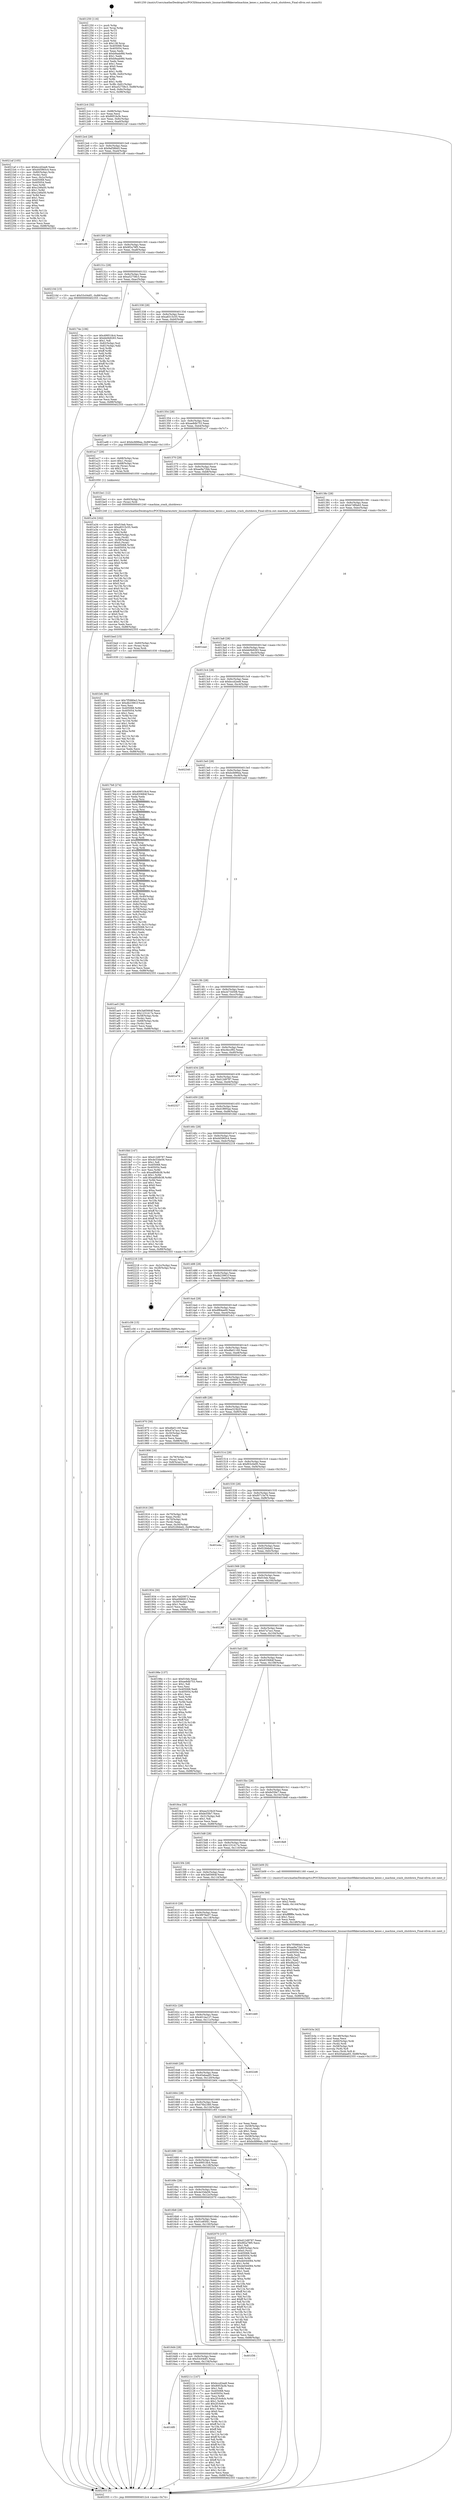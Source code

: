 digraph "0x401250" {
  label = "0x401250 (/mnt/c/Users/mathe/Desktop/tcc/POCII/binaries/extr_linuxarchm68kkernelmachine_kexec.c_machine_crash_shutdown_Final-ollvm.out::main(0))"
  labelloc = "t"
  node[shape=record]

  Entry [label="",width=0.3,height=0.3,shape=circle,fillcolor=black,style=filled]
  "0x4012c4" [label="{
     0x4012c4 [32]\l
     | [instrs]\l
     &nbsp;&nbsp;0x4012c4 \<+6\>: mov -0x88(%rbp),%eax\l
     &nbsp;&nbsp;0x4012ca \<+2\>: mov %eax,%ecx\l
     &nbsp;&nbsp;0x4012cc \<+6\>: sub $0x80f1fa3b,%ecx\l
     &nbsp;&nbsp;0x4012d2 \<+6\>: mov %eax,-0x9c(%rbp)\l
     &nbsp;&nbsp;0x4012d8 \<+6\>: mov %ecx,-0xa0(%rbp)\l
     &nbsp;&nbsp;0x4012de \<+6\>: je 00000000004021af \<main+0xf5f\>\l
  }"]
  "0x4021af" [label="{
     0x4021af [105]\l
     | [instrs]\l
     &nbsp;&nbsp;0x4021af \<+5\>: mov $0xbccd2ee8,%eax\l
     &nbsp;&nbsp;0x4021b4 \<+5\>: mov $0xd45965c4,%ecx\l
     &nbsp;&nbsp;0x4021b9 \<+4\>: mov -0x80(%rbp),%rdx\l
     &nbsp;&nbsp;0x4021bd \<+2\>: mov (%rdx),%esi\l
     &nbsp;&nbsp;0x4021bf \<+3\>: mov %esi,-0x2c(%rbp)\l
     &nbsp;&nbsp;0x4021c2 \<+7\>: mov 0x405068,%esi\l
     &nbsp;&nbsp;0x4021c9 \<+7\>: mov 0x405054,%edi\l
     &nbsp;&nbsp;0x4021d0 \<+3\>: mov %esi,%r8d\l
     &nbsp;&nbsp;0x4021d3 \<+7\>: add $0xc246a50,%r8d\l
     &nbsp;&nbsp;0x4021da \<+4\>: sub $0x1,%r8d\l
     &nbsp;&nbsp;0x4021de \<+7\>: sub $0xc246a50,%r8d\l
     &nbsp;&nbsp;0x4021e5 \<+4\>: imul %r8d,%esi\l
     &nbsp;&nbsp;0x4021e9 \<+3\>: and $0x1,%esi\l
     &nbsp;&nbsp;0x4021ec \<+3\>: cmp $0x0,%esi\l
     &nbsp;&nbsp;0x4021ef \<+4\>: sete %r9b\l
     &nbsp;&nbsp;0x4021f3 \<+3\>: cmp $0xa,%edi\l
     &nbsp;&nbsp;0x4021f6 \<+4\>: setl %r10b\l
     &nbsp;&nbsp;0x4021fa \<+3\>: mov %r9b,%r11b\l
     &nbsp;&nbsp;0x4021fd \<+3\>: and %r10b,%r11b\l
     &nbsp;&nbsp;0x402200 \<+3\>: xor %r10b,%r9b\l
     &nbsp;&nbsp;0x402203 \<+3\>: or %r9b,%r11b\l
     &nbsp;&nbsp;0x402206 \<+4\>: test $0x1,%r11b\l
     &nbsp;&nbsp;0x40220a \<+3\>: cmovne %ecx,%eax\l
     &nbsp;&nbsp;0x40220d \<+6\>: mov %eax,-0x88(%rbp)\l
     &nbsp;&nbsp;0x402213 \<+5\>: jmp 0000000000402355 \<main+0x1105\>\l
  }"]
  "0x4012e4" [label="{
     0x4012e4 [28]\l
     | [instrs]\l
     &nbsp;&nbsp;0x4012e4 \<+5\>: jmp 00000000004012e9 \<main+0x99\>\l
     &nbsp;&nbsp;0x4012e9 \<+6\>: mov -0x9c(%rbp),%eax\l
     &nbsp;&nbsp;0x4012ef \<+5\>: sub $0x9af38bb5,%eax\l
     &nbsp;&nbsp;0x4012f4 \<+6\>: mov %eax,-0xa4(%rbp)\l
     &nbsp;&nbsp;0x4012fa \<+6\>: je 0000000000401cf8 \<main+0xaa8\>\l
  }"]
  Exit [label="",width=0.3,height=0.3,shape=circle,fillcolor=black,style=filled,peripheries=2]
  "0x401cf8" [label="{
     0x401cf8\l
  }", style=dashed]
  "0x401300" [label="{
     0x401300 [28]\l
     | [instrs]\l
     &nbsp;&nbsp;0x401300 \<+5\>: jmp 0000000000401305 \<main+0xb5\>\l
     &nbsp;&nbsp;0x401305 \<+6\>: mov -0x9c(%rbp),%eax\l
     &nbsp;&nbsp;0x40130b \<+5\>: sub $0x9f2a78f5,%eax\l
     &nbsp;&nbsp;0x401310 \<+6\>: mov %eax,-0xa8(%rbp)\l
     &nbsp;&nbsp;0x401316 \<+6\>: je 000000000040210d \<main+0xebd\>\l
  }"]
  "0x4016f0" [label="{
     0x4016f0\l
  }", style=dashed]
  "0x40210d" [label="{
     0x40210d [15]\l
     | [instrs]\l
     &nbsp;&nbsp;0x40210d \<+10\>: movl $0x53c04df1,-0x88(%rbp)\l
     &nbsp;&nbsp;0x402117 \<+5\>: jmp 0000000000402355 \<main+0x1105\>\l
  }"]
  "0x40131c" [label="{
     0x40131c [28]\l
     | [instrs]\l
     &nbsp;&nbsp;0x40131c \<+5\>: jmp 0000000000401321 \<main+0xd1\>\l
     &nbsp;&nbsp;0x401321 \<+6\>: mov -0x9c(%rbp),%eax\l
     &nbsp;&nbsp;0x401327 \<+5\>: sub $0xa52758c3,%eax\l
     &nbsp;&nbsp;0x40132c \<+6\>: mov %eax,-0xac(%rbp)\l
     &nbsp;&nbsp;0x401332 \<+6\>: je 000000000040174e \<main+0x4fe\>\l
  }"]
  "0x40211c" [label="{
     0x40211c [147]\l
     | [instrs]\l
     &nbsp;&nbsp;0x40211c \<+5\>: mov $0xbccd2ee8,%eax\l
     &nbsp;&nbsp;0x402121 \<+5\>: mov $0x80f1fa3b,%ecx\l
     &nbsp;&nbsp;0x402126 \<+2\>: mov $0x1,%dl\l
     &nbsp;&nbsp;0x402128 \<+7\>: mov 0x405068,%esi\l
     &nbsp;&nbsp;0x40212f \<+7\>: mov 0x405054,%edi\l
     &nbsp;&nbsp;0x402136 \<+3\>: mov %esi,%r8d\l
     &nbsp;&nbsp;0x402139 \<+7\>: sub $0x2f16c6cb,%r8d\l
     &nbsp;&nbsp;0x402140 \<+4\>: sub $0x1,%r8d\l
     &nbsp;&nbsp;0x402144 \<+7\>: add $0x2f16c6cb,%r8d\l
     &nbsp;&nbsp;0x40214b \<+4\>: imul %r8d,%esi\l
     &nbsp;&nbsp;0x40214f \<+3\>: and $0x1,%esi\l
     &nbsp;&nbsp;0x402152 \<+3\>: cmp $0x0,%esi\l
     &nbsp;&nbsp;0x402155 \<+4\>: sete %r9b\l
     &nbsp;&nbsp;0x402159 \<+3\>: cmp $0xa,%edi\l
     &nbsp;&nbsp;0x40215c \<+4\>: setl %r10b\l
     &nbsp;&nbsp;0x402160 \<+3\>: mov %r9b,%r11b\l
     &nbsp;&nbsp;0x402163 \<+4\>: xor $0xff,%r11b\l
     &nbsp;&nbsp;0x402167 \<+3\>: mov %r10b,%bl\l
     &nbsp;&nbsp;0x40216a \<+3\>: xor $0xff,%bl\l
     &nbsp;&nbsp;0x40216d \<+3\>: xor $0x1,%dl\l
     &nbsp;&nbsp;0x402170 \<+3\>: mov %r11b,%r14b\l
     &nbsp;&nbsp;0x402173 \<+4\>: and $0xff,%r14b\l
     &nbsp;&nbsp;0x402177 \<+3\>: and %dl,%r9b\l
     &nbsp;&nbsp;0x40217a \<+3\>: mov %bl,%r15b\l
     &nbsp;&nbsp;0x40217d \<+4\>: and $0xff,%r15b\l
     &nbsp;&nbsp;0x402181 \<+3\>: and %dl,%r10b\l
     &nbsp;&nbsp;0x402184 \<+3\>: or %r9b,%r14b\l
     &nbsp;&nbsp;0x402187 \<+3\>: or %r10b,%r15b\l
     &nbsp;&nbsp;0x40218a \<+3\>: xor %r15b,%r14b\l
     &nbsp;&nbsp;0x40218d \<+3\>: or %bl,%r11b\l
     &nbsp;&nbsp;0x402190 \<+4\>: xor $0xff,%r11b\l
     &nbsp;&nbsp;0x402194 \<+3\>: or $0x1,%dl\l
     &nbsp;&nbsp;0x402197 \<+3\>: and %dl,%r11b\l
     &nbsp;&nbsp;0x40219a \<+3\>: or %r11b,%r14b\l
     &nbsp;&nbsp;0x40219d \<+4\>: test $0x1,%r14b\l
     &nbsp;&nbsp;0x4021a1 \<+3\>: cmovne %ecx,%eax\l
     &nbsp;&nbsp;0x4021a4 \<+6\>: mov %eax,-0x88(%rbp)\l
     &nbsp;&nbsp;0x4021aa \<+5\>: jmp 0000000000402355 \<main+0x1105\>\l
  }"]
  "0x40174e" [label="{
     0x40174e [106]\l
     | [instrs]\l
     &nbsp;&nbsp;0x40174e \<+5\>: mov $0x499518c4,%eax\l
     &nbsp;&nbsp;0x401753 \<+5\>: mov $0xbb0b9283,%ecx\l
     &nbsp;&nbsp;0x401758 \<+2\>: mov $0x1,%dl\l
     &nbsp;&nbsp;0x40175a \<+7\>: mov -0x82(%rbp),%sil\l
     &nbsp;&nbsp;0x401761 \<+7\>: mov -0x81(%rbp),%dil\l
     &nbsp;&nbsp;0x401768 \<+3\>: mov %sil,%r8b\l
     &nbsp;&nbsp;0x40176b \<+4\>: xor $0xff,%r8b\l
     &nbsp;&nbsp;0x40176f \<+3\>: mov %dil,%r9b\l
     &nbsp;&nbsp;0x401772 \<+4\>: xor $0xff,%r9b\l
     &nbsp;&nbsp;0x401776 \<+3\>: xor $0x1,%dl\l
     &nbsp;&nbsp;0x401779 \<+3\>: mov %r8b,%r10b\l
     &nbsp;&nbsp;0x40177c \<+4\>: and $0xff,%r10b\l
     &nbsp;&nbsp;0x401780 \<+3\>: and %dl,%sil\l
     &nbsp;&nbsp;0x401783 \<+3\>: mov %r9b,%r11b\l
     &nbsp;&nbsp;0x401786 \<+4\>: and $0xff,%r11b\l
     &nbsp;&nbsp;0x40178a \<+3\>: and %dl,%dil\l
     &nbsp;&nbsp;0x40178d \<+3\>: or %sil,%r10b\l
     &nbsp;&nbsp;0x401790 \<+3\>: or %dil,%r11b\l
     &nbsp;&nbsp;0x401793 \<+3\>: xor %r11b,%r10b\l
     &nbsp;&nbsp;0x401796 \<+3\>: or %r9b,%r8b\l
     &nbsp;&nbsp;0x401799 \<+4\>: xor $0xff,%r8b\l
     &nbsp;&nbsp;0x40179d \<+3\>: or $0x1,%dl\l
     &nbsp;&nbsp;0x4017a0 \<+3\>: and %dl,%r8b\l
     &nbsp;&nbsp;0x4017a3 \<+3\>: or %r8b,%r10b\l
     &nbsp;&nbsp;0x4017a6 \<+4\>: test $0x1,%r10b\l
     &nbsp;&nbsp;0x4017aa \<+3\>: cmovne %ecx,%eax\l
     &nbsp;&nbsp;0x4017ad \<+6\>: mov %eax,-0x88(%rbp)\l
     &nbsp;&nbsp;0x4017b3 \<+5\>: jmp 0000000000402355 \<main+0x1105\>\l
  }"]
  "0x401338" [label="{
     0x401338 [28]\l
     | [instrs]\l
     &nbsp;&nbsp;0x401338 \<+5\>: jmp 000000000040133d \<main+0xed\>\l
     &nbsp;&nbsp;0x40133d \<+6\>: mov -0x9c(%rbp),%eax\l
     &nbsp;&nbsp;0x401343 \<+5\>: sub $0xa8315c55,%eax\l
     &nbsp;&nbsp;0x401348 \<+6\>: mov %eax,-0xb0(%rbp)\l
     &nbsp;&nbsp;0x40134e \<+6\>: je 0000000000401ad6 \<main+0x886\>\l
  }"]
  "0x402355" [label="{
     0x402355 [5]\l
     | [instrs]\l
     &nbsp;&nbsp;0x402355 \<+5\>: jmp 00000000004012c4 \<main+0x74\>\l
  }"]
  "0x401250" [label="{
     0x401250 [116]\l
     | [instrs]\l
     &nbsp;&nbsp;0x401250 \<+1\>: push %rbp\l
     &nbsp;&nbsp;0x401251 \<+3\>: mov %rsp,%rbp\l
     &nbsp;&nbsp;0x401254 \<+2\>: push %r15\l
     &nbsp;&nbsp;0x401256 \<+2\>: push %r14\l
     &nbsp;&nbsp;0x401258 \<+2\>: push %r13\l
     &nbsp;&nbsp;0x40125a \<+2\>: push %r12\l
     &nbsp;&nbsp;0x40125c \<+1\>: push %rbx\l
     &nbsp;&nbsp;0x40125d \<+7\>: sub $0x138,%rsp\l
     &nbsp;&nbsp;0x401264 \<+7\>: mov 0x405068,%eax\l
     &nbsp;&nbsp;0x40126b \<+7\>: mov 0x405054,%ecx\l
     &nbsp;&nbsp;0x401272 \<+2\>: mov %eax,%edx\l
     &nbsp;&nbsp;0x401274 \<+6\>: add $0xb9aab9fd,%edx\l
     &nbsp;&nbsp;0x40127a \<+3\>: sub $0x1,%edx\l
     &nbsp;&nbsp;0x40127d \<+6\>: sub $0xb9aab9fd,%edx\l
     &nbsp;&nbsp;0x401283 \<+3\>: imul %edx,%eax\l
     &nbsp;&nbsp;0x401286 \<+3\>: and $0x1,%eax\l
     &nbsp;&nbsp;0x401289 \<+3\>: cmp $0x0,%eax\l
     &nbsp;&nbsp;0x40128c \<+4\>: sete %r8b\l
     &nbsp;&nbsp;0x401290 \<+4\>: and $0x1,%r8b\l
     &nbsp;&nbsp;0x401294 \<+7\>: mov %r8b,-0x82(%rbp)\l
     &nbsp;&nbsp;0x40129b \<+3\>: cmp $0xa,%ecx\l
     &nbsp;&nbsp;0x40129e \<+4\>: setl %r8b\l
     &nbsp;&nbsp;0x4012a2 \<+4\>: and $0x1,%r8b\l
     &nbsp;&nbsp;0x4012a6 \<+7\>: mov %r8b,-0x81(%rbp)\l
     &nbsp;&nbsp;0x4012ad \<+10\>: movl $0xa52758c3,-0x88(%rbp)\l
     &nbsp;&nbsp;0x4012b7 \<+6\>: mov %edi,-0x8c(%rbp)\l
     &nbsp;&nbsp;0x4012bd \<+7\>: mov %rsi,-0x98(%rbp)\l
  }"]
  "0x4016d4" [label="{
     0x4016d4 [28]\l
     | [instrs]\l
     &nbsp;&nbsp;0x4016d4 \<+5\>: jmp 00000000004016d9 \<main+0x489\>\l
     &nbsp;&nbsp;0x4016d9 \<+6\>: mov -0x9c(%rbp),%eax\l
     &nbsp;&nbsp;0x4016df \<+5\>: sub $0x53c04df1,%eax\l
     &nbsp;&nbsp;0x4016e4 \<+6\>: mov %eax,-0x134(%rbp)\l
     &nbsp;&nbsp;0x4016ea \<+6\>: je 000000000040211c \<main+0xecc\>\l
  }"]
  "0x401ad6" [label="{
     0x401ad6 [15]\l
     | [instrs]\l
     &nbsp;&nbsp;0x401ad6 \<+10\>: movl $0xbcfd96ea,-0x88(%rbp)\l
     &nbsp;&nbsp;0x401ae0 \<+5\>: jmp 0000000000402355 \<main+0x1105\>\l
  }"]
  "0x401354" [label="{
     0x401354 [28]\l
     | [instrs]\l
     &nbsp;&nbsp;0x401354 \<+5\>: jmp 0000000000401359 \<main+0x109\>\l
     &nbsp;&nbsp;0x401359 \<+6\>: mov -0x9c(%rbp),%eax\l
     &nbsp;&nbsp;0x40135f \<+5\>: sub $0xae8db753,%eax\l
     &nbsp;&nbsp;0x401364 \<+6\>: mov %eax,-0xb4(%rbp)\l
     &nbsp;&nbsp;0x40136a \<+6\>: je 0000000000401a17 \<main+0x7c7\>\l
  }"]
  "0x401f36" [label="{
     0x401f36\l
  }", style=dashed]
  "0x401a17" [label="{
     0x401a17 [29]\l
     | [instrs]\l
     &nbsp;&nbsp;0x401a17 \<+4\>: mov -0x68(%rbp),%rax\l
     &nbsp;&nbsp;0x401a1b \<+6\>: movl $0x1,(%rax)\l
     &nbsp;&nbsp;0x401a21 \<+4\>: mov -0x68(%rbp),%rax\l
     &nbsp;&nbsp;0x401a25 \<+3\>: movslq (%rax),%rax\l
     &nbsp;&nbsp;0x401a28 \<+4\>: shl $0x2,%rax\l
     &nbsp;&nbsp;0x401a2c \<+3\>: mov %rax,%rdi\l
     &nbsp;&nbsp;0x401a2f \<+5\>: call 0000000000401050 \<malloc@plt\>\l
     | [calls]\l
     &nbsp;&nbsp;0x401050 \{1\} (unknown)\l
  }"]
  "0x401370" [label="{
     0x401370 [28]\l
     | [instrs]\l
     &nbsp;&nbsp;0x401370 \<+5\>: jmp 0000000000401375 \<main+0x125\>\l
     &nbsp;&nbsp;0x401375 \<+6\>: mov -0x9c(%rbp),%eax\l
     &nbsp;&nbsp;0x40137b \<+5\>: sub $0xae9a72bb,%eax\l
     &nbsp;&nbsp;0x401380 \<+6\>: mov %eax,-0xb8(%rbp)\l
     &nbsp;&nbsp;0x401386 \<+6\>: je 0000000000401be1 \<main+0x991\>\l
  }"]
  "0x4016b8" [label="{
     0x4016b8 [28]\l
     | [instrs]\l
     &nbsp;&nbsp;0x4016b8 \<+5\>: jmp 00000000004016bd \<main+0x46d\>\l
     &nbsp;&nbsp;0x4016bd \<+6\>: mov -0x9c(%rbp),%eax\l
     &nbsp;&nbsp;0x4016c3 \<+5\>: sub $0x51e85f41,%eax\l
     &nbsp;&nbsp;0x4016c8 \<+6\>: mov %eax,-0x130(%rbp)\l
     &nbsp;&nbsp;0x4016ce \<+6\>: je 0000000000401f36 \<main+0xce6\>\l
  }"]
  "0x401be1" [label="{
     0x401be1 [12]\l
     | [instrs]\l
     &nbsp;&nbsp;0x401be1 \<+4\>: mov -0x60(%rbp),%rax\l
     &nbsp;&nbsp;0x401be5 \<+3\>: mov (%rax),%rdi\l
     &nbsp;&nbsp;0x401be8 \<+5\>: call 0000000000401240 \<machine_crash_shutdown\>\l
     | [calls]\l
     &nbsp;&nbsp;0x401240 \{1\} (/mnt/c/Users/mathe/Desktop/tcc/POCII/binaries/extr_linuxarchm68kkernelmachine_kexec.c_machine_crash_shutdown_Final-ollvm.out::machine_crash_shutdown)\l
  }"]
  "0x40138c" [label="{
     0x40138c [28]\l
     | [instrs]\l
     &nbsp;&nbsp;0x40138c \<+5\>: jmp 0000000000401391 \<main+0x141\>\l
     &nbsp;&nbsp;0x401391 \<+6\>: mov -0x9c(%rbp),%eax\l
     &nbsp;&nbsp;0x401397 \<+5\>: sub $0xb7df0eb5,%eax\l
     &nbsp;&nbsp;0x40139c \<+6\>: mov %eax,-0xbc(%rbp)\l
     &nbsp;&nbsp;0x4013a2 \<+6\>: je 0000000000401ead \<main+0xc5d\>\l
  }"]
  "0x402070" [label="{
     0x402070 [157]\l
     | [instrs]\l
     &nbsp;&nbsp;0x402070 \<+5\>: mov $0xd12d9787,%eax\l
     &nbsp;&nbsp;0x402075 \<+5\>: mov $0x9f2a78f5,%ecx\l
     &nbsp;&nbsp;0x40207a \<+2\>: mov $0x1,%dl\l
     &nbsp;&nbsp;0x40207c \<+4\>: mov -0x80(%rbp),%rsi\l
     &nbsp;&nbsp;0x402080 \<+6\>: movl $0x0,(%rsi)\l
     &nbsp;&nbsp;0x402086 \<+7\>: mov 0x405068,%edi\l
     &nbsp;&nbsp;0x40208d \<+8\>: mov 0x405054,%r8d\l
     &nbsp;&nbsp;0x402095 \<+3\>: mov %edi,%r9d\l
     &nbsp;&nbsp;0x402098 \<+7\>: sub $0xde044084,%r9d\l
     &nbsp;&nbsp;0x40209f \<+4\>: sub $0x1,%r9d\l
     &nbsp;&nbsp;0x4020a3 \<+7\>: add $0xde044084,%r9d\l
     &nbsp;&nbsp;0x4020aa \<+4\>: imul %r9d,%edi\l
     &nbsp;&nbsp;0x4020ae \<+3\>: and $0x1,%edi\l
     &nbsp;&nbsp;0x4020b1 \<+3\>: cmp $0x0,%edi\l
     &nbsp;&nbsp;0x4020b4 \<+4\>: sete %r10b\l
     &nbsp;&nbsp;0x4020b8 \<+4\>: cmp $0xa,%r8d\l
     &nbsp;&nbsp;0x4020bc \<+4\>: setl %r11b\l
     &nbsp;&nbsp;0x4020c0 \<+3\>: mov %r10b,%bl\l
     &nbsp;&nbsp;0x4020c3 \<+3\>: xor $0xff,%bl\l
     &nbsp;&nbsp;0x4020c6 \<+3\>: mov %r11b,%r14b\l
     &nbsp;&nbsp;0x4020c9 \<+4\>: xor $0xff,%r14b\l
     &nbsp;&nbsp;0x4020cd \<+3\>: xor $0x1,%dl\l
     &nbsp;&nbsp;0x4020d0 \<+3\>: mov %bl,%r15b\l
     &nbsp;&nbsp;0x4020d3 \<+4\>: and $0xff,%r15b\l
     &nbsp;&nbsp;0x4020d7 \<+3\>: and %dl,%r10b\l
     &nbsp;&nbsp;0x4020da \<+3\>: mov %r14b,%r12b\l
     &nbsp;&nbsp;0x4020dd \<+4\>: and $0xff,%r12b\l
     &nbsp;&nbsp;0x4020e1 \<+3\>: and %dl,%r11b\l
     &nbsp;&nbsp;0x4020e4 \<+3\>: or %r10b,%r15b\l
     &nbsp;&nbsp;0x4020e7 \<+3\>: or %r11b,%r12b\l
     &nbsp;&nbsp;0x4020ea \<+3\>: xor %r12b,%r15b\l
     &nbsp;&nbsp;0x4020ed \<+3\>: or %r14b,%bl\l
     &nbsp;&nbsp;0x4020f0 \<+3\>: xor $0xff,%bl\l
     &nbsp;&nbsp;0x4020f3 \<+3\>: or $0x1,%dl\l
     &nbsp;&nbsp;0x4020f6 \<+2\>: and %dl,%bl\l
     &nbsp;&nbsp;0x4020f8 \<+3\>: or %bl,%r15b\l
     &nbsp;&nbsp;0x4020fb \<+4\>: test $0x1,%r15b\l
     &nbsp;&nbsp;0x4020ff \<+3\>: cmovne %ecx,%eax\l
     &nbsp;&nbsp;0x402102 \<+6\>: mov %eax,-0x88(%rbp)\l
     &nbsp;&nbsp;0x402108 \<+5\>: jmp 0000000000402355 \<main+0x1105\>\l
  }"]
  "0x401ead" [label="{
     0x401ead\l
  }", style=dashed]
  "0x4013a8" [label="{
     0x4013a8 [28]\l
     | [instrs]\l
     &nbsp;&nbsp;0x4013a8 \<+5\>: jmp 00000000004013ad \<main+0x15d\>\l
     &nbsp;&nbsp;0x4013ad \<+6\>: mov -0x9c(%rbp),%eax\l
     &nbsp;&nbsp;0x4013b3 \<+5\>: sub $0xbb0b9283,%eax\l
     &nbsp;&nbsp;0x4013b8 \<+6\>: mov %eax,-0xc0(%rbp)\l
     &nbsp;&nbsp;0x4013be \<+6\>: je 00000000004017b8 \<main+0x568\>\l
  }"]
  "0x40169c" [label="{
     0x40169c [28]\l
     | [instrs]\l
     &nbsp;&nbsp;0x40169c \<+5\>: jmp 00000000004016a1 \<main+0x451\>\l
     &nbsp;&nbsp;0x4016a1 \<+6\>: mov -0x9c(%rbp),%eax\l
     &nbsp;&nbsp;0x4016a7 \<+5\>: sub $0x4e33de56,%eax\l
     &nbsp;&nbsp;0x4016ac \<+6\>: mov %eax,-0x12c(%rbp)\l
     &nbsp;&nbsp;0x4016b2 \<+6\>: je 0000000000402070 \<main+0xe20\>\l
  }"]
  "0x4017b8" [label="{
     0x4017b8 [274]\l
     | [instrs]\l
     &nbsp;&nbsp;0x4017b8 \<+5\>: mov $0x499518c4,%eax\l
     &nbsp;&nbsp;0x4017bd \<+5\>: mov $0x833684f,%ecx\l
     &nbsp;&nbsp;0x4017c2 \<+2\>: xor %edx,%edx\l
     &nbsp;&nbsp;0x4017c4 \<+3\>: mov %rsp,%rsi\l
     &nbsp;&nbsp;0x4017c7 \<+4\>: add $0xfffffffffffffff0,%rsi\l
     &nbsp;&nbsp;0x4017cb \<+3\>: mov %rsi,%rsp\l
     &nbsp;&nbsp;0x4017ce \<+4\>: mov %rsi,-0x80(%rbp)\l
     &nbsp;&nbsp;0x4017d2 \<+3\>: mov %rsp,%rsi\l
     &nbsp;&nbsp;0x4017d5 \<+4\>: add $0xfffffffffffffff0,%rsi\l
     &nbsp;&nbsp;0x4017d9 \<+3\>: mov %rsi,%rsp\l
     &nbsp;&nbsp;0x4017dc \<+3\>: mov %rsp,%rdi\l
     &nbsp;&nbsp;0x4017df \<+4\>: add $0xfffffffffffffff0,%rdi\l
     &nbsp;&nbsp;0x4017e3 \<+3\>: mov %rdi,%rsp\l
     &nbsp;&nbsp;0x4017e6 \<+4\>: mov %rdi,-0x78(%rbp)\l
     &nbsp;&nbsp;0x4017ea \<+3\>: mov %rsp,%rdi\l
     &nbsp;&nbsp;0x4017ed \<+4\>: add $0xfffffffffffffff0,%rdi\l
     &nbsp;&nbsp;0x4017f1 \<+3\>: mov %rdi,%rsp\l
     &nbsp;&nbsp;0x4017f4 \<+4\>: mov %rdi,-0x70(%rbp)\l
     &nbsp;&nbsp;0x4017f8 \<+3\>: mov %rsp,%rdi\l
     &nbsp;&nbsp;0x4017fb \<+4\>: add $0xfffffffffffffff0,%rdi\l
     &nbsp;&nbsp;0x4017ff \<+3\>: mov %rdi,%rsp\l
     &nbsp;&nbsp;0x401802 \<+4\>: mov %rdi,-0x68(%rbp)\l
     &nbsp;&nbsp;0x401806 \<+3\>: mov %rsp,%rdi\l
     &nbsp;&nbsp;0x401809 \<+4\>: add $0xfffffffffffffff0,%rdi\l
     &nbsp;&nbsp;0x40180d \<+3\>: mov %rdi,%rsp\l
     &nbsp;&nbsp;0x401810 \<+4\>: mov %rdi,-0x60(%rbp)\l
     &nbsp;&nbsp;0x401814 \<+3\>: mov %rsp,%rdi\l
     &nbsp;&nbsp;0x401817 \<+4\>: add $0xfffffffffffffff0,%rdi\l
     &nbsp;&nbsp;0x40181b \<+3\>: mov %rdi,%rsp\l
     &nbsp;&nbsp;0x40181e \<+4\>: mov %rdi,-0x58(%rbp)\l
     &nbsp;&nbsp;0x401822 \<+3\>: mov %rsp,%rdi\l
     &nbsp;&nbsp;0x401825 \<+4\>: add $0xfffffffffffffff0,%rdi\l
     &nbsp;&nbsp;0x401829 \<+3\>: mov %rdi,%rsp\l
     &nbsp;&nbsp;0x40182c \<+4\>: mov %rdi,-0x50(%rbp)\l
     &nbsp;&nbsp;0x401830 \<+3\>: mov %rsp,%rdi\l
     &nbsp;&nbsp;0x401833 \<+4\>: add $0xfffffffffffffff0,%rdi\l
     &nbsp;&nbsp;0x401837 \<+3\>: mov %rdi,%rsp\l
     &nbsp;&nbsp;0x40183a \<+4\>: mov %rdi,-0x48(%rbp)\l
     &nbsp;&nbsp;0x40183e \<+3\>: mov %rsp,%rdi\l
     &nbsp;&nbsp;0x401841 \<+4\>: add $0xfffffffffffffff0,%rdi\l
     &nbsp;&nbsp;0x401845 \<+3\>: mov %rdi,%rsp\l
     &nbsp;&nbsp;0x401848 \<+4\>: mov %rdi,-0x40(%rbp)\l
     &nbsp;&nbsp;0x40184c \<+4\>: mov -0x80(%rbp),%rdi\l
     &nbsp;&nbsp;0x401850 \<+6\>: movl $0x0,(%rdi)\l
     &nbsp;&nbsp;0x401856 \<+7\>: mov -0x8c(%rbp),%r8d\l
     &nbsp;&nbsp;0x40185d \<+3\>: mov %r8d,(%rsi)\l
     &nbsp;&nbsp;0x401860 \<+4\>: mov -0x78(%rbp),%rdi\l
     &nbsp;&nbsp;0x401864 \<+7\>: mov -0x98(%rbp),%r9\l
     &nbsp;&nbsp;0x40186b \<+3\>: mov %r9,(%rdi)\l
     &nbsp;&nbsp;0x40186e \<+3\>: cmpl $0x2,(%rsi)\l
     &nbsp;&nbsp;0x401871 \<+4\>: setne %r10b\l
     &nbsp;&nbsp;0x401875 \<+4\>: and $0x1,%r10b\l
     &nbsp;&nbsp;0x401879 \<+4\>: mov %r10b,-0x31(%rbp)\l
     &nbsp;&nbsp;0x40187d \<+8\>: mov 0x405068,%r11d\l
     &nbsp;&nbsp;0x401885 \<+7\>: mov 0x405054,%ebx\l
     &nbsp;&nbsp;0x40188c \<+3\>: sub $0x1,%edx\l
     &nbsp;&nbsp;0x40188f \<+3\>: mov %r11d,%r14d\l
     &nbsp;&nbsp;0x401892 \<+3\>: add %edx,%r14d\l
     &nbsp;&nbsp;0x401895 \<+4\>: imul %r14d,%r11d\l
     &nbsp;&nbsp;0x401899 \<+4\>: and $0x1,%r11d\l
     &nbsp;&nbsp;0x40189d \<+4\>: cmp $0x0,%r11d\l
     &nbsp;&nbsp;0x4018a1 \<+4\>: sete %r10b\l
     &nbsp;&nbsp;0x4018a5 \<+3\>: cmp $0xa,%ebx\l
     &nbsp;&nbsp;0x4018a8 \<+4\>: setl %r15b\l
     &nbsp;&nbsp;0x4018ac \<+3\>: mov %r10b,%r12b\l
     &nbsp;&nbsp;0x4018af \<+3\>: and %r15b,%r12b\l
     &nbsp;&nbsp;0x4018b2 \<+3\>: xor %r15b,%r10b\l
     &nbsp;&nbsp;0x4018b5 \<+3\>: or %r10b,%r12b\l
     &nbsp;&nbsp;0x4018b8 \<+4\>: test $0x1,%r12b\l
     &nbsp;&nbsp;0x4018bc \<+3\>: cmovne %ecx,%eax\l
     &nbsp;&nbsp;0x4018bf \<+6\>: mov %eax,-0x88(%rbp)\l
     &nbsp;&nbsp;0x4018c5 \<+5\>: jmp 0000000000402355 \<main+0x1105\>\l
  }"]
  "0x4013c4" [label="{
     0x4013c4 [28]\l
     | [instrs]\l
     &nbsp;&nbsp;0x4013c4 \<+5\>: jmp 00000000004013c9 \<main+0x179\>\l
     &nbsp;&nbsp;0x4013c9 \<+6\>: mov -0x9c(%rbp),%eax\l
     &nbsp;&nbsp;0x4013cf \<+5\>: sub $0xbccd2ee8,%eax\l
     &nbsp;&nbsp;0x4013d4 \<+6\>: mov %eax,-0xc4(%rbp)\l
     &nbsp;&nbsp;0x4013da \<+6\>: je 0000000000402340 \<main+0x10f0\>\l
  }"]
  "0x40222a" [label="{
     0x40222a\l
  }", style=dashed]
  "0x401680" [label="{
     0x401680 [28]\l
     | [instrs]\l
     &nbsp;&nbsp;0x401680 \<+5\>: jmp 0000000000401685 \<main+0x435\>\l
     &nbsp;&nbsp;0x401685 \<+6\>: mov -0x9c(%rbp),%eax\l
     &nbsp;&nbsp;0x40168b \<+5\>: sub $0x499518c4,%eax\l
     &nbsp;&nbsp;0x401690 \<+6\>: mov %eax,-0x128(%rbp)\l
     &nbsp;&nbsp;0x401696 \<+6\>: je 000000000040222a \<main+0xfda\>\l
  }"]
  "0x402340" [label="{
     0x402340\l
  }", style=dashed]
  "0x4013e0" [label="{
     0x4013e0 [28]\l
     | [instrs]\l
     &nbsp;&nbsp;0x4013e0 \<+5\>: jmp 00000000004013e5 \<main+0x195\>\l
     &nbsp;&nbsp;0x4013e5 \<+6\>: mov -0x9c(%rbp),%eax\l
     &nbsp;&nbsp;0x4013eb \<+5\>: sub $0xbcfd96ea,%eax\l
     &nbsp;&nbsp;0x4013f0 \<+6\>: mov %eax,-0xc8(%rbp)\l
     &nbsp;&nbsp;0x4013f6 \<+6\>: je 0000000000401ae5 \<main+0x895\>\l
  }"]
  "0x401c65" [label="{
     0x401c65\l
  }", style=dashed]
  "0x401ae5" [label="{
     0x401ae5 [36]\l
     | [instrs]\l
     &nbsp;&nbsp;0x401ae5 \<+5\>: mov $0x3a65664f,%eax\l
     &nbsp;&nbsp;0x401aea \<+5\>: mov $0x1231417e,%ecx\l
     &nbsp;&nbsp;0x401aef \<+4\>: mov -0x58(%rbp),%rdx\l
     &nbsp;&nbsp;0x401af3 \<+2\>: mov (%rdx),%esi\l
     &nbsp;&nbsp;0x401af5 \<+4\>: mov -0x68(%rbp),%rdx\l
     &nbsp;&nbsp;0x401af9 \<+2\>: cmp (%rdx),%esi\l
     &nbsp;&nbsp;0x401afb \<+3\>: cmovl %ecx,%eax\l
     &nbsp;&nbsp;0x401afe \<+6\>: mov %eax,-0x88(%rbp)\l
     &nbsp;&nbsp;0x401b04 \<+5\>: jmp 0000000000402355 \<main+0x1105\>\l
  }"]
  "0x4013fc" [label="{
     0x4013fc [28]\l
     | [instrs]\l
     &nbsp;&nbsp;0x4013fc \<+5\>: jmp 0000000000401401 \<main+0x1b1\>\l
     &nbsp;&nbsp;0x401401 \<+6\>: mov -0x9c(%rbp),%eax\l
     &nbsp;&nbsp;0x401407 \<+5\>: sub $0xcb734508,%eax\l
     &nbsp;&nbsp;0x40140c \<+6\>: mov %eax,-0xcc(%rbp)\l
     &nbsp;&nbsp;0x401412 \<+6\>: je 0000000000401df4 \<main+0xba4\>\l
  }"]
  "0x401bfc" [label="{
     0x401bfc [90]\l
     | [instrs]\l
     &nbsp;&nbsp;0x401bfc \<+5\>: mov $0x7f5980e3,%ecx\l
     &nbsp;&nbsp;0x401c01 \<+5\>: mov $0xdb23961f,%edx\l
     &nbsp;&nbsp;0x401c06 \<+2\>: xor %esi,%esi\l
     &nbsp;&nbsp;0x401c08 \<+8\>: mov 0x405068,%r8d\l
     &nbsp;&nbsp;0x401c10 \<+8\>: mov 0x405054,%r9d\l
     &nbsp;&nbsp;0x401c18 \<+3\>: sub $0x1,%esi\l
     &nbsp;&nbsp;0x401c1b \<+3\>: mov %r8d,%r10d\l
     &nbsp;&nbsp;0x401c1e \<+3\>: add %esi,%r10d\l
     &nbsp;&nbsp;0x401c21 \<+4\>: imul %r10d,%r8d\l
     &nbsp;&nbsp;0x401c25 \<+4\>: and $0x1,%r8d\l
     &nbsp;&nbsp;0x401c29 \<+4\>: cmp $0x0,%r8d\l
     &nbsp;&nbsp;0x401c2d \<+4\>: sete %r11b\l
     &nbsp;&nbsp;0x401c31 \<+4\>: cmp $0xa,%r9d\l
     &nbsp;&nbsp;0x401c35 \<+3\>: setl %bl\l
     &nbsp;&nbsp;0x401c38 \<+3\>: mov %r11b,%r14b\l
     &nbsp;&nbsp;0x401c3b \<+3\>: and %bl,%r14b\l
     &nbsp;&nbsp;0x401c3e \<+3\>: xor %bl,%r11b\l
     &nbsp;&nbsp;0x401c41 \<+3\>: or %r11b,%r14b\l
     &nbsp;&nbsp;0x401c44 \<+4\>: test $0x1,%r14b\l
     &nbsp;&nbsp;0x401c48 \<+3\>: cmovne %edx,%ecx\l
     &nbsp;&nbsp;0x401c4b \<+6\>: mov %ecx,-0x88(%rbp)\l
     &nbsp;&nbsp;0x401c51 \<+5\>: jmp 0000000000402355 \<main+0x1105\>\l
  }"]
  "0x401df4" [label="{
     0x401df4\l
  }", style=dashed]
  "0x401418" [label="{
     0x401418 [28]\l
     | [instrs]\l
     &nbsp;&nbsp;0x401418 \<+5\>: jmp 000000000040141d \<main+0x1cd\>\l
     &nbsp;&nbsp;0x40141d \<+6\>: mov -0x9c(%rbp),%eax\l
     &nbsp;&nbsp;0x401423 \<+5\>: sub $0xcfeccf92,%eax\l
     &nbsp;&nbsp;0x401428 \<+6\>: mov %eax,-0xd0(%rbp)\l
     &nbsp;&nbsp;0x40142e \<+6\>: je 0000000000401e74 \<main+0xc24\>\l
  }"]
  "0x401bed" [label="{
     0x401bed [15]\l
     | [instrs]\l
     &nbsp;&nbsp;0x401bed \<+4\>: mov -0x60(%rbp),%rax\l
     &nbsp;&nbsp;0x401bf1 \<+3\>: mov (%rax),%rax\l
     &nbsp;&nbsp;0x401bf4 \<+3\>: mov %rax,%rdi\l
     &nbsp;&nbsp;0x401bf7 \<+5\>: call 0000000000401030 \<free@plt\>\l
     | [calls]\l
     &nbsp;&nbsp;0x401030 \{1\} (unknown)\l
  }"]
  "0x401e74" [label="{
     0x401e74\l
  }", style=dashed]
  "0x401434" [label="{
     0x401434 [28]\l
     | [instrs]\l
     &nbsp;&nbsp;0x401434 \<+5\>: jmp 0000000000401439 \<main+0x1e9\>\l
     &nbsp;&nbsp;0x401439 \<+6\>: mov -0x9c(%rbp),%eax\l
     &nbsp;&nbsp;0x40143f \<+5\>: sub $0xd12d9787,%eax\l
     &nbsp;&nbsp;0x401444 \<+6\>: mov %eax,-0xd4(%rbp)\l
     &nbsp;&nbsp;0x40144a \<+6\>: je 0000000000402327 \<main+0x10d7\>\l
  }"]
  "0x401664" [label="{
     0x401664 [28]\l
     | [instrs]\l
     &nbsp;&nbsp;0x401664 \<+5\>: jmp 0000000000401669 \<main+0x419\>\l
     &nbsp;&nbsp;0x401669 \<+6\>: mov -0x9c(%rbp),%eax\l
     &nbsp;&nbsp;0x40166f \<+5\>: sub $0x476b2360,%eax\l
     &nbsp;&nbsp;0x401674 \<+6\>: mov %eax,-0x124(%rbp)\l
     &nbsp;&nbsp;0x40167a \<+6\>: je 0000000000401c65 \<main+0xa15\>\l
  }"]
  "0x402327" [label="{
     0x402327\l
  }", style=dashed]
  "0x401450" [label="{
     0x401450 [28]\l
     | [instrs]\l
     &nbsp;&nbsp;0x401450 \<+5\>: jmp 0000000000401455 \<main+0x205\>\l
     &nbsp;&nbsp;0x401455 \<+6\>: mov -0x9c(%rbp),%eax\l
     &nbsp;&nbsp;0x40145b \<+5\>: sub $0xd1f895ae,%eax\l
     &nbsp;&nbsp;0x401460 \<+6\>: mov %eax,-0xd8(%rbp)\l
     &nbsp;&nbsp;0x401466 \<+6\>: je 0000000000401fdd \<main+0xd8d\>\l
  }"]
  "0x401b64" [label="{
     0x401b64 [34]\l
     | [instrs]\l
     &nbsp;&nbsp;0x401b64 \<+2\>: xor %eax,%eax\l
     &nbsp;&nbsp;0x401b66 \<+4\>: mov -0x58(%rbp),%rcx\l
     &nbsp;&nbsp;0x401b6a \<+2\>: mov (%rcx),%edx\l
     &nbsp;&nbsp;0x401b6c \<+3\>: sub $0x1,%eax\l
     &nbsp;&nbsp;0x401b6f \<+2\>: sub %eax,%edx\l
     &nbsp;&nbsp;0x401b71 \<+4\>: mov -0x58(%rbp),%rcx\l
     &nbsp;&nbsp;0x401b75 \<+2\>: mov %edx,(%rcx)\l
     &nbsp;&nbsp;0x401b77 \<+10\>: movl $0xbcfd96ea,-0x88(%rbp)\l
     &nbsp;&nbsp;0x401b81 \<+5\>: jmp 0000000000402355 \<main+0x1105\>\l
  }"]
  "0x401fdd" [label="{
     0x401fdd [147]\l
     | [instrs]\l
     &nbsp;&nbsp;0x401fdd \<+5\>: mov $0xd12d9787,%eax\l
     &nbsp;&nbsp;0x401fe2 \<+5\>: mov $0x4e33de56,%ecx\l
     &nbsp;&nbsp;0x401fe7 \<+2\>: mov $0x1,%dl\l
     &nbsp;&nbsp;0x401fe9 \<+7\>: mov 0x405068,%esi\l
     &nbsp;&nbsp;0x401ff0 \<+7\>: mov 0x405054,%edi\l
     &nbsp;&nbsp;0x401ff7 \<+3\>: mov %esi,%r8d\l
     &nbsp;&nbsp;0x401ffa \<+7\>: sub $0xadf0db38,%r8d\l
     &nbsp;&nbsp;0x402001 \<+4\>: sub $0x1,%r8d\l
     &nbsp;&nbsp;0x402005 \<+7\>: add $0xadf0db38,%r8d\l
     &nbsp;&nbsp;0x40200c \<+4\>: imul %r8d,%esi\l
     &nbsp;&nbsp;0x402010 \<+3\>: and $0x1,%esi\l
     &nbsp;&nbsp;0x402013 \<+3\>: cmp $0x0,%esi\l
     &nbsp;&nbsp;0x402016 \<+4\>: sete %r9b\l
     &nbsp;&nbsp;0x40201a \<+3\>: cmp $0xa,%edi\l
     &nbsp;&nbsp;0x40201d \<+4\>: setl %r10b\l
     &nbsp;&nbsp;0x402021 \<+3\>: mov %r9b,%r11b\l
     &nbsp;&nbsp;0x402024 \<+4\>: xor $0xff,%r11b\l
     &nbsp;&nbsp;0x402028 \<+3\>: mov %r10b,%bl\l
     &nbsp;&nbsp;0x40202b \<+3\>: xor $0xff,%bl\l
     &nbsp;&nbsp;0x40202e \<+3\>: xor $0x1,%dl\l
     &nbsp;&nbsp;0x402031 \<+3\>: mov %r11b,%r14b\l
     &nbsp;&nbsp;0x402034 \<+4\>: and $0xff,%r14b\l
     &nbsp;&nbsp;0x402038 \<+3\>: and %dl,%r9b\l
     &nbsp;&nbsp;0x40203b \<+3\>: mov %bl,%r15b\l
     &nbsp;&nbsp;0x40203e \<+4\>: and $0xff,%r15b\l
     &nbsp;&nbsp;0x402042 \<+3\>: and %dl,%r10b\l
     &nbsp;&nbsp;0x402045 \<+3\>: or %r9b,%r14b\l
     &nbsp;&nbsp;0x402048 \<+3\>: or %r10b,%r15b\l
     &nbsp;&nbsp;0x40204b \<+3\>: xor %r15b,%r14b\l
     &nbsp;&nbsp;0x40204e \<+3\>: or %bl,%r11b\l
     &nbsp;&nbsp;0x402051 \<+4\>: xor $0xff,%r11b\l
     &nbsp;&nbsp;0x402055 \<+3\>: or $0x1,%dl\l
     &nbsp;&nbsp;0x402058 \<+3\>: and %dl,%r11b\l
     &nbsp;&nbsp;0x40205b \<+3\>: or %r11b,%r14b\l
     &nbsp;&nbsp;0x40205e \<+4\>: test $0x1,%r14b\l
     &nbsp;&nbsp;0x402062 \<+3\>: cmovne %ecx,%eax\l
     &nbsp;&nbsp;0x402065 \<+6\>: mov %eax,-0x88(%rbp)\l
     &nbsp;&nbsp;0x40206b \<+5\>: jmp 0000000000402355 \<main+0x1105\>\l
  }"]
  "0x40146c" [label="{
     0x40146c [28]\l
     | [instrs]\l
     &nbsp;&nbsp;0x40146c \<+5\>: jmp 0000000000401471 \<main+0x221\>\l
     &nbsp;&nbsp;0x401471 \<+6\>: mov -0x9c(%rbp),%eax\l
     &nbsp;&nbsp;0x401477 \<+5\>: sub $0xd45965c4,%eax\l
     &nbsp;&nbsp;0x40147c \<+6\>: mov %eax,-0xdc(%rbp)\l
     &nbsp;&nbsp;0x401482 \<+6\>: je 0000000000402218 \<main+0xfc8\>\l
  }"]
  "0x401648" [label="{
     0x401648 [28]\l
     | [instrs]\l
     &nbsp;&nbsp;0x401648 \<+5\>: jmp 000000000040164d \<main+0x3fd\>\l
     &nbsp;&nbsp;0x40164d \<+6\>: mov -0x9c(%rbp),%eax\l
     &nbsp;&nbsp;0x401653 \<+5\>: sub $0x45abaa93,%eax\l
     &nbsp;&nbsp;0x401658 \<+6\>: mov %eax,-0x120(%rbp)\l
     &nbsp;&nbsp;0x40165e \<+6\>: je 0000000000401b64 \<main+0x914\>\l
  }"]
  "0x402218" [label="{
     0x402218 [18]\l
     | [instrs]\l
     &nbsp;&nbsp;0x402218 \<+3\>: mov -0x2c(%rbp),%eax\l
     &nbsp;&nbsp;0x40221b \<+4\>: lea -0x28(%rbp),%rsp\l
     &nbsp;&nbsp;0x40221f \<+1\>: pop %rbx\l
     &nbsp;&nbsp;0x402220 \<+2\>: pop %r12\l
     &nbsp;&nbsp;0x402222 \<+2\>: pop %r13\l
     &nbsp;&nbsp;0x402224 \<+2\>: pop %r14\l
     &nbsp;&nbsp;0x402226 \<+2\>: pop %r15\l
     &nbsp;&nbsp;0x402228 \<+1\>: pop %rbp\l
     &nbsp;&nbsp;0x402229 \<+1\>: ret\l
  }"]
  "0x401488" [label="{
     0x401488 [28]\l
     | [instrs]\l
     &nbsp;&nbsp;0x401488 \<+5\>: jmp 000000000040148d \<main+0x23d\>\l
     &nbsp;&nbsp;0x40148d \<+6\>: mov -0x9c(%rbp),%eax\l
     &nbsp;&nbsp;0x401493 \<+5\>: sub $0xdb23961f,%eax\l
     &nbsp;&nbsp;0x401498 \<+6\>: mov %eax,-0xe0(%rbp)\l
     &nbsp;&nbsp;0x40149e \<+6\>: je 0000000000401c56 \<main+0xa06\>\l
  }"]
  "0x4022d6" [label="{
     0x4022d6\l
  }", style=dashed]
  "0x401c56" [label="{
     0x401c56 [15]\l
     | [instrs]\l
     &nbsp;&nbsp;0x401c56 \<+10\>: movl $0xd1f895ae,-0x88(%rbp)\l
     &nbsp;&nbsp;0x401c60 \<+5\>: jmp 0000000000402355 \<main+0x1105\>\l
  }"]
  "0x4014a4" [label="{
     0x4014a4 [28]\l
     | [instrs]\l
     &nbsp;&nbsp;0x4014a4 \<+5\>: jmp 00000000004014a9 \<main+0x259\>\l
     &nbsp;&nbsp;0x4014a9 \<+6\>: mov -0x9c(%rbp),%eax\l
     &nbsp;&nbsp;0x4014af \<+5\>: sub $0xdf84ee00,%eax\l
     &nbsp;&nbsp;0x4014b4 \<+6\>: mov %eax,-0xe4(%rbp)\l
     &nbsp;&nbsp;0x4014ba \<+6\>: je 0000000000401dc1 \<main+0xb71\>\l
  }"]
  "0x40162c" [label="{
     0x40162c [28]\l
     | [instrs]\l
     &nbsp;&nbsp;0x40162c \<+5\>: jmp 0000000000401631 \<main+0x3e1\>\l
     &nbsp;&nbsp;0x401631 \<+6\>: mov -0x9c(%rbp),%eax\l
     &nbsp;&nbsp;0x401637 \<+5\>: sub $0x4014a127,%eax\l
     &nbsp;&nbsp;0x40163c \<+6\>: mov %eax,-0x11c(%rbp)\l
     &nbsp;&nbsp;0x401642 \<+6\>: je 00000000004022d6 \<main+0x1086\>\l
  }"]
  "0x401dc1" [label="{
     0x401dc1\l
  }", style=dashed]
  "0x4014c0" [label="{
     0x4014c0 [28]\l
     | [instrs]\l
     &nbsp;&nbsp;0x4014c0 \<+5\>: jmp 00000000004014c5 \<main+0x275\>\l
     &nbsp;&nbsp;0x4014c5 \<+6\>: mov -0x9c(%rbp),%eax\l
     &nbsp;&nbsp;0x4014cb \<+5\>: sub $0xdfa01160,%eax\l
     &nbsp;&nbsp;0x4014d0 \<+6\>: mov %eax,-0xe8(%rbp)\l
     &nbsp;&nbsp;0x4014d6 \<+6\>: je 0000000000401e9e \<main+0xc4e\>\l
  }"]
  "0x401dd0" [label="{
     0x401dd0\l
  }", style=dashed]
  "0x401e9e" [label="{
     0x401e9e\l
  }", style=dashed]
  "0x4014dc" [label="{
     0x4014dc [28]\l
     | [instrs]\l
     &nbsp;&nbsp;0x4014dc \<+5\>: jmp 00000000004014e1 \<main+0x291\>\l
     &nbsp;&nbsp;0x4014e1 \<+6\>: mov -0x9c(%rbp),%eax\l
     &nbsp;&nbsp;0x4014e7 \<+5\>: sub $0xe0680f13,%eax\l
     &nbsp;&nbsp;0x4014ec \<+6\>: mov %eax,-0xec(%rbp)\l
     &nbsp;&nbsp;0x4014f2 \<+6\>: je 0000000000401970 \<main+0x720\>\l
  }"]
  "0x401610" [label="{
     0x401610 [28]\l
     | [instrs]\l
     &nbsp;&nbsp;0x401610 \<+5\>: jmp 0000000000401615 \<main+0x3c5\>\l
     &nbsp;&nbsp;0x401615 \<+6\>: mov -0x9c(%rbp),%eax\l
     &nbsp;&nbsp;0x40161b \<+5\>: sub $0x3f976e07,%eax\l
     &nbsp;&nbsp;0x401620 \<+6\>: mov %eax,-0x118(%rbp)\l
     &nbsp;&nbsp;0x401626 \<+6\>: je 0000000000401dd0 \<main+0xb80\>\l
  }"]
  "0x401970" [label="{
     0x401970 [30]\l
     | [instrs]\l
     &nbsp;&nbsp;0x401970 \<+5\>: mov $0xdfa01160,%eax\l
     &nbsp;&nbsp;0x401975 \<+5\>: mov $0x47a7acc,%ecx\l
     &nbsp;&nbsp;0x40197a \<+3\>: mov -0x30(%rbp),%edx\l
     &nbsp;&nbsp;0x40197d \<+3\>: cmp $0x0,%edx\l
     &nbsp;&nbsp;0x401980 \<+3\>: cmove %ecx,%eax\l
     &nbsp;&nbsp;0x401983 \<+6\>: mov %eax,-0x88(%rbp)\l
     &nbsp;&nbsp;0x401989 \<+5\>: jmp 0000000000402355 \<main+0x1105\>\l
  }"]
  "0x4014f8" [label="{
     0x4014f8 [28]\l
     | [instrs]\l
     &nbsp;&nbsp;0x4014f8 \<+5\>: jmp 00000000004014fd \<main+0x2ad\>\l
     &nbsp;&nbsp;0x4014fd \<+6\>: mov -0x9c(%rbp),%eax\l
     &nbsp;&nbsp;0x401503 \<+5\>: sub $0xea323b2f,%eax\l
     &nbsp;&nbsp;0x401508 \<+6\>: mov %eax,-0xf0(%rbp)\l
     &nbsp;&nbsp;0x40150e \<+6\>: je 0000000000401906 \<main+0x6b6\>\l
  }"]
  "0x401b86" [label="{
     0x401b86 [91]\l
     | [instrs]\l
     &nbsp;&nbsp;0x401b86 \<+5\>: mov $0x7f5980e3,%eax\l
     &nbsp;&nbsp;0x401b8b \<+5\>: mov $0xae9a72bb,%ecx\l
     &nbsp;&nbsp;0x401b90 \<+7\>: mov 0x405068,%edx\l
     &nbsp;&nbsp;0x401b97 \<+7\>: mov 0x405054,%esi\l
     &nbsp;&nbsp;0x401b9e \<+2\>: mov %edx,%edi\l
     &nbsp;&nbsp;0x401ba0 \<+6\>: sub $0xdfa2e27,%edi\l
     &nbsp;&nbsp;0x401ba6 \<+3\>: sub $0x1,%edi\l
     &nbsp;&nbsp;0x401ba9 \<+6\>: add $0xdfa2e27,%edi\l
     &nbsp;&nbsp;0x401baf \<+3\>: imul %edi,%edx\l
     &nbsp;&nbsp;0x401bb2 \<+3\>: and $0x1,%edx\l
     &nbsp;&nbsp;0x401bb5 \<+3\>: cmp $0x0,%edx\l
     &nbsp;&nbsp;0x401bb8 \<+4\>: sete %r8b\l
     &nbsp;&nbsp;0x401bbc \<+3\>: cmp $0xa,%esi\l
     &nbsp;&nbsp;0x401bbf \<+4\>: setl %r9b\l
     &nbsp;&nbsp;0x401bc3 \<+3\>: mov %r8b,%r10b\l
     &nbsp;&nbsp;0x401bc6 \<+3\>: and %r9b,%r10b\l
     &nbsp;&nbsp;0x401bc9 \<+3\>: xor %r9b,%r8b\l
     &nbsp;&nbsp;0x401bcc \<+3\>: or %r8b,%r10b\l
     &nbsp;&nbsp;0x401bcf \<+4\>: test $0x1,%r10b\l
     &nbsp;&nbsp;0x401bd3 \<+3\>: cmovne %ecx,%eax\l
     &nbsp;&nbsp;0x401bd6 \<+6\>: mov %eax,-0x88(%rbp)\l
     &nbsp;&nbsp;0x401bdc \<+5\>: jmp 0000000000402355 \<main+0x1105\>\l
  }"]
  "0x401906" [label="{
     0x401906 [16]\l
     | [instrs]\l
     &nbsp;&nbsp;0x401906 \<+4\>: mov -0x78(%rbp),%rax\l
     &nbsp;&nbsp;0x40190a \<+3\>: mov (%rax),%rax\l
     &nbsp;&nbsp;0x40190d \<+4\>: mov 0x8(%rax),%rdi\l
     &nbsp;&nbsp;0x401911 \<+5\>: call 0000000000401060 \<atoi@plt\>\l
     | [calls]\l
     &nbsp;&nbsp;0x401060 \{1\} (unknown)\l
  }"]
  "0x401514" [label="{
     0x401514 [28]\l
     | [instrs]\l
     &nbsp;&nbsp;0x401514 \<+5\>: jmp 0000000000401519 \<main+0x2c9\>\l
     &nbsp;&nbsp;0x401519 \<+6\>: mov -0x9c(%rbp),%eax\l
     &nbsp;&nbsp;0x40151f \<+5\>: sub $0xf03c0e95,%eax\l
     &nbsp;&nbsp;0x401524 \<+6\>: mov %eax,-0xf4(%rbp)\l
     &nbsp;&nbsp;0x40152a \<+6\>: je 0000000000402313 \<main+0x10c3\>\l
  }"]
  "0x401b3a" [label="{
     0x401b3a [42]\l
     | [instrs]\l
     &nbsp;&nbsp;0x401b3a \<+6\>: mov -0x148(%rbp),%ecx\l
     &nbsp;&nbsp;0x401b40 \<+3\>: imul %eax,%ecx\l
     &nbsp;&nbsp;0x401b43 \<+4\>: mov -0x60(%rbp),%rdi\l
     &nbsp;&nbsp;0x401b47 \<+3\>: mov (%rdi),%rdi\l
     &nbsp;&nbsp;0x401b4a \<+4\>: mov -0x58(%rbp),%r8\l
     &nbsp;&nbsp;0x401b4e \<+3\>: movslq (%r8),%r8\l
     &nbsp;&nbsp;0x401b51 \<+4\>: mov %ecx,(%rdi,%r8,4)\l
     &nbsp;&nbsp;0x401b55 \<+10\>: movl $0x45abaa93,-0x88(%rbp)\l
     &nbsp;&nbsp;0x401b5f \<+5\>: jmp 0000000000402355 \<main+0x1105\>\l
  }"]
  "0x402313" [label="{
     0x402313\l
  }", style=dashed]
  "0x401530" [label="{
     0x401530 [28]\l
     | [instrs]\l
     &nbsp;&nbsp;0x401530 \<+5\>: jmp 0000000000401535 \<main+0x2e5\>\l
     &nbsp;&nbsp;0x401535 \<+6\>: mov -0x9c(%rbp),%eax\l
     &nbsp;&nbsp;0x40153b \<+5\>: sub $0xf0715e76,%eax\l
     &nbsp;&nbsp;0x401540 \<+6\>: mov %eax,-0xf8(%rbp)\l
     &nbsp;&nbsp;0x401546 \<+6\>: je 0000000000401e4a \<main+0xbfa\>\l
  }"]
  "0x401b0e" [label="{
     0x401b0e [44]\l
     | [instrs]\l
     &nbsp;&nbsp;0x401b0e \<+2\>: xor %ecx,%ecx\l
     &nbsp;&nbsp;0x401b10 \<+5\>: mov $0x2,%edx\l
     &nbsp;&nbsp;0x401b15 \<+6\>: mov %edx,-0x144(%rbp)\l
     &nbsp;&nbsp;0x401b1b \<+1\>: cltd\l
     &nbsp;&nbsp;0x401b1c \<+6\>: mov -0x144(%rbp),%esi\l
     &nbsp;&nbsp;0x401b22 \<+2\>: idiv %esi\l
     &nbsp;&nbsp;0x401b24 \<+6\>: imul $0xfffffffe,%edx,%edx\l
     &nbsp;&nbsp;0x401b2a \<+3\>: sub $0x1,%ecx\l
     &nbsp;&nbsp;0x401b2d \<+2\>: sub %ecx,%edx\l
     &nbsp;&nbsp;0x401b2f \<+6\>: mov %edx,-0x148(%rbp)\l
     &nbsp;&nbsp;0x401b35 \<+5\>: call 0000000000401160 \<next_i\>\l
     | [calls]\l
     &nbsp;&nbsp;0x401160 \{1\} (/mnt/c/Users/mathe/Desktop/tcc/POCII/binaries/extr_linuxarchm68kkernelmachine_kexec.c_machine_crash_shutdown_Final-ollvm.out::next_i)\l
  }"]
  "0x401e4a" [label="{
     0x401e4a\l
  }", style=dashed]
  "0x40154c" [label="{
     0x40154c [28]\l
     | [instrs]\l
     &nbsp;&nbsp;0x40154c \<+5\>: jmp 0000000000401551 \<main+0x301\>\l
     &nbsp;&nbsp;0x401551 \<+6\>: mov -0x9c(%rbp),%eax\l
     &nbsp;&nbsp;0x401557 \<+5\>: sub $0xf2284bd2,%eax\l
     &nbsp;&nbsp;0x40155c \<+6\>: mov %eax,-0xfc(%rbp)\l
     &nbsp;&nbsp;0x401562 \<+6\>: je 0000000000401934 \<main+0x6e4\>\l
  }"]
  "0x4015f4" [label="{
     0x4015f4 [28]\l
     | [instrs]\l
     &nbsp;&nbsp;0x4015f4 \<+5\>: jmp 00000000004015f9 \<main+0x3a9\>\l
     &nbsp;&nbsp;0x4015f9 \<+6\>: mov -0x9c(%rbp),%eax\l
     &nbsp;&nbsp;0x4015ff \<+5\>: sub $0x3a65664f,%eax\l
     &nbsp;&nbsp;0x401604 \<+6\>: mov %eax,-0x114(%rbp)\l
     &nbsp;&nbsp;0x40160a \<+6\>: je 0000000000401b86 \<main+0x936\>\l
  }"]
  "0x401934" [label="{
     0x401934 [30]\l
     | [instrs]\l
     &nbsp;&nbsp;0x401934 \<+5\>: mov $0x74d20872,%eax\l
     &nbsp;&nbsp;0x401939 \<+5\>: mov $0xe0680f13,%ecx\l
     &nbsp;&nbsp;0x40193e \<+3\>: mov -0x30(%rbp),%edx\l
     &nbsp;&nbsp;0x401941 \<+3\>: cmp $0x1,%edx\l
     &nbsp;&nbsp;0x401944 \<+3\>: cmovl %ecx,%eax\l
     &nbsp;&nbsp;0x401947 \<+6\>: mov %eax,-0x88(%rbp)\l
     &nbsp;&nbsp;0x40194d \<+5\>: jmp 0000000000402355 \<main+0x1105\>\l
  }"]
  "0x401568" [label="{
     0x401568 [28]\l
     | [instrs]\l
     &nbsp;&nbsp;0x401568 \<+5\>: jmp 000000000040156d \<main+0x31d\>\l
     &nbsp;&nbsp;0x40156d \<+6\>: mov -0x9c(%rbp),%eax\l
     &nbsp;&nbsp;0x401573 \<+5\>: sub $0xf10eb,%eax\l
     &nbsp;&nbsp;0x401578 \<+6\>: mov %eax,-0x100(%rbp)\l
     &nbsp;&nbsp;0x40157e \<+6\>: je 000000000040226f \<main+0x101f\>\l
  }"]
  "0x401b09" [label="{
     0x401b09 [5]\l
     | [instrs]\l
     &nbsp;&nbsp;0x401b09 \<+5\>: call 0000000000401160 \<next_i\>\l
     | [calls]\l
     &nbsp;&nbsp;0x401160 \{1\} (/mnt/c/Users/mathe/Desktop/tcc/POCII/binaries/extr_linuxarchm68kkernelmachine_kexec.c_machine_crash_shutdown_Final-ollvm.out::next_i)\l
  }"]
  "0x40226f" [label="{
     0x40226f\l
  }", style=dashed]
  "0x401584" [label="{
     0x401584 [28]\l
     | [instrs]\l
     &nbsp;&nbsp;0x401584 \<+5\>: jmp 0000000000401589 \<main+0x339\>\l
     &nbsp;&nbsp;0x401589 \<+6\>: mov -0x9c(%rbp),%eax\l
     &nbsp;&nbsp;0x40158f \<+5\>: sub $0x47a7acc,%eax\l
     &nbsp;&nbsp;0x401594 \<+6\>: mov %eax,-0x104(%rbp)\l
     &nbsp;&nbsp;0x40159a \<+6\>: je 000000000040198e \<main+0x73e\>\l
  }"]
  "0x4015d8" [label="{
     0x4015d8 [28]\l
     | [instrs]\l
     &nbsp;&nbsp;0x4015d8 \<+5\>: jmp 00000000004015dd \<main+0x38d\>\l
     &nbsp;&nbsp;0x4015dd \<+6\>: mov -0x9c(%rbp),%eax\l
     &nbsp;&nbsp;0x4015e3 \<+5\>: sub $0x1231417e,%eax\l
     &nbsp;&nbsp;0x4015e8 \<+6\>: mov %eax,-0x110(%rbp)\l
     &nbsp;&nbsp;0x4015ee \<+6\>: je 0000000000401b09 \<main+0x8b9\>\l
  }"]
  "0x40198e" [label="{
     0x40198e [137]\l
     | [instrs]\l
     &nbsp;&nbsp;0x40198e \<+5\>: mov $0xf10eb,%eax\l
     &nbsp;&nbsp;0x401993 \<+5\>: mov $0xae8db753,%ecx\l
     &nbsp;&nbsp;0x401998 \<+2\>: mov $0x1,%dl\l
     &nbsp;&nbsp;0x40199a \<+2\>: xor %esi,%esi\l
     &nbsp;&nbsp;0x40199c \<+7\>: mov 0x405068,%edi\l
     &nbsp;&nbsp;0x4019a3 \<+8\>: mov 0x405054,%r8d\l
     &nbsp;&nbsp;0x4019ab \<+3\>: sub $0x1,%esi\l
     &nbsp;&nbsp;0x4019ae \<+3\>: mov %edi,%r9d\l
     &nbsp;&nbsp;0x4019b1 \<+3\>: add %esi,%r9d\l
     &nbsp;&nbsp;0x4019b4 \<+4\>: imul %r9d,%edi\l
     &nbsp;&nbsp;0x4019b8 \<+3\>: and $0x1,%edi\l
     &nbsp;&nbsp;0x4019bb \<+3\>: cmp $0x0,%edi\l
     &nbsp;&nbsp;0x4019be \<+4\>: sete %r10b\l
     &nbsp;&nbsp;0x4019c2 \<+4\>: cmp $0xa,%r8d\l
     &nbsp;&nbsp;0x4019c6 \<+4\>: setl %r11b\l
     &nbsp;&nbsp;0x4019ca \<+3\>: mov %r10b,%bl\l
     &nbsp;&nbsp;0x4019cd \<+3\>: xor $0xff,%bl\l
     &nbsp;&nbsp;0x4019d0 \<+3\>: mov %r11b,%r14b\l
     &nbsp;&nbsp;0x4019d3 \<+4\>: xor $0xff,%r14b\l
     &nbsp;&nbsp;0x4019d7 \<+3\>: xor $0x0,%dl\l
     &nbsp;&nbsp;0x4019da \<+3\>: mov %bl,%r15b\l
     &nbsp;&nbsp;0x4019dd \<+4\>: and $0x0,%r15b\l
     &nbsp;&nbsp;0x4019e1 \<+3\>: and %dl,%r10b\l
     &nbsp;&nbsp;0x4019e4 \<+3\>: mov %r14b,%r12b\l
     &nbsp;&nbsp;0x4019e7 \<+4\>: and $0x0,%r12b\l
     &nbsp;&nbsp;0x4019eb \<+3\>: and %dl,%r11b\l
     &nbsp;&nbsp;0x4019ee \<+3\>: or %r10b,%r15b\l
     &nbsp;&nbsp;0x4019f1 \<+3\>: or %r11b,%r12b\l
     &nbsp;&nbsp;0x4019f4 \<+3\>: xor %r12b,%r15b\l
     &nbsp;&nbsp;0x4019f7 \<+3\>: or %r14b,%bl\l
     &nbsp;&nbsp;0x4019fa \<+3\>: xor $0xff,%bl\l
     &nbsp;&nbsp;0x4019fd \<+3\>: or $0x0,%dl\l
     &nbsp;&nbsp;0x401a00 \<+2\>: and %dl,%bl\l
     &nbsp;&nbsp;0x401a02 \<+3\>: or %bl,%r15b\l
     &nbsp;&nbsp;0x401a05 \<+4\>: test $0x1,%r15b\l
     &nbsp;&nbsp;0x401a09 \<+3\>: cmovne %ecx,%eax\l
     &nbsp;&nbsp;0x401a0c \<+6\>: mov %eax,-0x88(%rbp)\l
     &nbsp;&nbsp;0x401a12 \<+5\>: jmp 0000000000402355 \<main+0x1105\>\l
  }"]
  "0x4015a0" [label="{
     0x4015a0 [28]\l
     | [instrs]\l
     &nbsp;&nbsp;0x4015a0 \<+5\>: jmp 00000000004015a5 \<main+0x355\>\l
     &nbsp;&nbsp;0x4015a5 \<+6\>: mov -0x9c(%rbp),%eax\l
     &nbsp;&nbsp;0x4015ab \<+5\>: sub $0x833684f,%eax\l
     &nbsp;&nbsp;0x4015b0 \<+6\>: mov %eax,-0x108(%rbp)\l
     &nbsp;&nbsp;0x4015b6 \<+6\>: je 00000000004018ca \<main+0x67a\>\l
  }"]
  "0x4018e8" [label="{
     0x4018e8\l
  }", style=dashed]
  "0x4018ca" [label="{
     0x4018ca [30]\l
     | [instrs]\l
     &nbsp;&nbsp;0x4018ca \<+5\>: mov $0xea323b2f,%eax\l
     &nbsp;&nbsp;0x4018cf \<+5\>: mov $0xfe55fe7,%ecx\l
     &nbsp;&nbsp;0x4018d4 \<+3\>: mov -0x31(%rbp),%dl\l
     &nbsp;&nbsp;0x4018d7 \<+3\>: test $0x1,%dl\l
     &nbsp;&nbsp;0x4018da \<+3\>: cmovne %ecx,%eax\l
     &nbsp;&nbsp;0x4018dd \<+6\>: mov %eax,-0x88(%rbp)\l
     &nbsp;&nbsp;0x4018e3 \<+5\>: jmp 0000000000402355 \<main+0x1105\>\l
  }"]
  "0x4015bc" [label="{
     0x4015bc [28]\l
     | [instrs]\l
     &nbsp;&nbsp;0x4015bc \<+5\>: jmp 00000000004015c1 \<main+0x371\>\l
     &nbsp;&nbsp;0x4015c1 \<+6\>: mov -0x9c(%rbp),%eax\l
     &nbsp;&nbsp;0x4015c7 \<+5\>: sub $0xfe55fe7,%eax\l
     &nbsp;&nbsp;0x4015cc \<+6\>: mov %eax,-0x10c(%rbp)\l
     &nbsp;&nbsp;0x4015d2 \<+6\>: je 00000000004018e8 \<main+0x698\>\l
  }"]
  "0x401916" [label="{
     0x401916 [30]\l
     | [instrs]\l
     &nbsp;&nbsp;0x401916 \<+4\>: mov -0x70(%rbp),%rdi\l
     &nbsp;&nbsp;0x40191a \<+2\>: mov %eax,(%rdi)\l
     &nbsp;&nbsp;0x40191c \<+4\>: mov -0x70(%rbp),%rdi\l
     &nbsp;&nbsp;0x401920 \<+2\>: mov (%rdi),%eax\l
     &nbsp;&nbsp;0x401922 \<+3\>: mov %eax,-0x30(%rbp)\l
     &nbsp;&nbsp;0x401925 \<+10\>: movl $0xf2284bd2,-0x88(%rbp)\l
     &nbsp;&nbsp;0x40192f \<+5\>: jmp 0000000000402355 \<main+0x1105\>\l
  }"]
  "0x401a34" [label="{
     0x401a34 [162]\l
     | [instrs]\l
     &nbsp;&nbsp;0x401a34 \<+5\>: mov $0xf10eb,%ecx\l
     &nbsp;&nbsp;0x401a39 \<+5\>: mov $0xa8315c55,%edx\l
     &nbsp;&nbsp;0x401a3e \<+3\>: mov $0x1,%sil\l
     &nbsp;&nbsp;0x401a41 \<+3\>: xor %r8d,%r8d\l
     &nbsp;&nbsp;0x401a44 \<+4\>: mov -0x60(%rbp),%rdi\l
     &nbsp;&nbsp;0x401a48 \<+3\>: mov %rax,(%rdi)\l
     &nbsp;&nbsp;0x401a4b \<+4\>: mov -0x58(%rbp),%rax\l
     &nbsp;&nbsp;0x401a4f \<+6\>: movl $0x0,(%rax)\l
     &nbsp;&nbsp;0x401a55 \<+8\>: mov 0x405068,%r9d\l
     &nbsp;&nbsp;0x401a5d \<+8\>: mov 0x405054,%r10d\l
     &nbsp;&nbsp;0x401a65 \<+4\>: sub $0x1,%r8d\l
     &nbsp;&nbsp;0x401a69 \<+3\>: mov %r9d,%r11d\l
     &nbsp;&nbsp;0x401a6c \<+3\>: add %r8d,%r11d\l
     &nbsp;&nbsp;0x401a6f \<+4\>: imul %r11d,%r9d\l
     &nbsp;&nbsp;0x401a73 \<+4\>: and $0x1,%r9d\l
     &nbsp;&nbsp;0x401a77 \<+4\>: cmp $0x0,%r9d\l
     &nbsp;&nbsp;0x401a7b \<+3\>: sete %bl\l
     &nbsp;&nbsp;0x401a7e \<+4\>: cmp $0xa,%r10d\l
     &nbsp;&nbsp;0x401a82 \<+4\>: setl %r14b\l
     &nbsp;&nbsp;0x401a86 \<+3\>: mov %bl,%r15b\l
     &nbsp;&nbsp;0x401a89 \<+4\>: xor $0xff,%r15b\l
     &nbsp;&nbsp;0x401a8d \<+3\>: mov %r14b,%r12b\l
     &nbsp;&nbsp;0x401a90 \<+4\>: xor $0xff,%r12b\l
     &nbsp;&nbsp;0x401a94 \<+4\>: xor $0x0,%sil\l
     &nbsp;&nbsp;0x401a98 \<+3\>: mov %r15b,%r13b\l
     &nbsp;&nbsp;0x401a9b \<+4\>: and $0x0,%r13b\l
     &nbsp;&nbsp;0x401a9f \<+3\>: and %sil,%bl\l
     &nbsp;&nbsp;0x401aa2 \<+3\>: mov %r12b,%al\l
     &nbsp;&nbsp;0x401aa5 \<+2\>: and $0x0,%al\l
     &nbsp;&nbsp;0x401aa7 \<+3\>: and %sil,%r14b\l
     &nbsp;&nbsp;0x401aaa \<+3\>: or %bl,%r13b\l
     &nbsp;&nbsp;0x401aad \<+3\>: or %r14b,%al\l
     &nbsp;&nbsp;0x401ab0 \<+3\>: xor %al,%r13b\l
     &nbsp;&nbsp;0x401ab3 \<+3\>: or %r12b,%r15b\l
     &nbsp;&nbsp;0x401ab6 \<+4\>: xor $0xff,%r15b\l
     &nbsp;&nbsp;0x401aba \<+4\>: or $0x0,%sil\l
     &nbsp;&nbsp;0x401abe \<+3\>: and %sil,%r15b\l
     &nbsp;&nbsp;0x401ac1 \<+3\>: or %r15b,%r13b\l
     &nbsp;&nbsp;0x401ac4 \<+4\>: test $0x1,%r13b\l
     &nbsp;&nbsp;0x401ac8 \<+3\>: cmovne %edx,%ecx\l
     &nbsp;&nbsp;0x401acb \<+6\>: mov %ecx,-0x88(%rbp)\l
     &nbsp;&nbsp;0x401ad1 \<+5\>: jmp 0000000000402355 \<main+0x1105\>\l
  }"]
  Entry -> "0x401250" [label=" 1"]
  "0x4012c4" -> "0x4021af" [label=" 1"]
  "0x4012c4" -> "0x4012e4" [label=" 21"]
  "0x402218" -> Exit [label=" 1"]
  "0x4012e4" -> "0x401cf8" [label=" 0"]
  "0x4012e4" -> "0x401300" [label=" 21"]
  "0x4021af" -> "0x402355" [label=" 1"]
  "0x401300" -> "0x40210d" [label=" 1"]
  "0x401300" -> "0x40131c" [label=" 20"]
  "0x40211c" -> "0x402355" [label=" 1"]
  "0x40131c" -> "0x40174e" [label=" 1"]
  "0x40131c" -> "0x401338" [label=" 19"]
  "0x40174e" -> "0x402355" [label=" 1"]
  "0x401250" -> "0x4012c4" [label=" 1"]
  "0x402355" -> "0x4012c4" [label=" 21"]
  "0x4016d4" -> "0x4016f0" [label=" 0"]
  "0x401338" -> "0x401ad6" [label=" 1"]
  "0x401338" -> "0x401354" [label=" 18"]
  "0x4016d4" -> "0x40211c" [label=" 1"]
  "0x401354" -> "0x401a17" [label=" 1"]
  "0x401354" -> "0x401370" [label=" 17"]
  "0x4016b8" -> "0x4016d4" [label=" 1"]
  "0x401370" -> "0x401be1" [label=" 1"]
  "0x401370" -> "0x40138c" [label=" 16"]
  "0x4016b8" -> "0x401f36" [label=" 0"]
  "0x40138c" -> "0x401ead" [label=" 0"]
  "0x40138c" -> "0x4013a8" [label=" 16"]
  "0x40210d" -> "0x402355" [label=" 1"]
  "0x4013a8" -> "0x4017b8" [label=" 1"]
  "0x4013a8" -> "0x4013c4" [label=" 15"]
  "0x40169c" -> "0x4016b8" [label=" 1"]
  "0x4017b8" -> "0x402355" [label=" 1"]
  "0x40169c" -> "0x402070" [label=" 1"]
  "0x4013c4" -> "0x402340" [label=" 0"]
  "0x4013c4" -> "0x4013e0" [label=" 15"]
  "0x401680" -> "0x40169c" [label=" 2"]
  "0x4013e0" -> "0x401ae5" [label=" 2"]
  "0x4013e0" -> "0x4013fc" [label=" 13"]
  "0x401680" -> "0x40222a" [label=" 0"]
  "0x4013fc" -> "0x401df4" [label=" 0"]
  "0x4013fc" -> "0x401418" [label=" 13"]
  "0x401664" -> "0x401680" [label=" 2"]
  "0x401418" -> "0x401e74" [label=" 0"]
  "0x401418" -> "0x401434" [label=" 13"]
  "0x401664" -> "0x401c65" [label=" 0"]
  "0x401434" -> "0x402327" [label=" 0"]
  "0x401434" -> "0x401450" [label=" 13"]
  "0x402070" -> "0x402355" [label=" 1"]
  "0x401450" -> "0x401fdd" [label=" 1"]
  "0x401450" -> "0x40146c" [label=" 12"]
  "0x401fdd" -> "0x402355" [label=" 1"]
  "0x40146c" -> "0x402218" [label=" 1"]
  "0x40146c" -> "0x401488" [label=" 11"]
  "0x401bfc" -> "0x402355" [label=" 1"]
  "0x401488" -> "0x401c56" [label=" 1"]
  "0x401488" -> "0x4014a4" [label=" 10"]
  "0x401bed" -> "0x401bfc" [label=" 1"]
  "0x4014a4" -> "0x401dc1" [label=" 0"]
  "0x4014a4" -> "0x4014c0" [label=" 10"]
  "0x401b86" -> "0x402355" [label=" 1"]
  "0x4014c0" -> "0x401e9e" [label=" 0"]
  "0x4014c0" -> "0x4014dc" [label=" 10"]
  "0x401b64" -> "0x402355" [label=" 1"]
  "0x4014dc" -> "0x401970" [label=" 1"]
  "0x4014dc" -> "0x4014f8" [label=" 9"]
  "0x401648" -> "0x401b64" [label=" 1"]
  "0x4014f8" -> "0x401906" [label=" 1"]
  "0x4014f8" -> "0x401514" [label=" 8"]
  "0x401c56" -> "0x402355" [label=" 1"]
  "0x401514" -> "0x402313" [label=" 0"]
  "0x401514" -> "0x401530" [label=" 8"]
  "0x40162c" -> "0x4022d6" [label=" 0"]
  "0x401530" -> "0x401e4a" [label=" 0"]
  "0x401530" -> "0x40154c" [label=" 8"]
  "0x401be1" -> "0x401bed" [label=" 1"]
  "0x40154c" -> "0x401934" [label=" 1"]
  "0x40154c" -> "0x401568" [label=" 7"]
  "0x401610" -> "0x40162c" [label=" 3"]
  "0x401568" -> "0x40226f" [label=" 0"]
  "0x401568" -> "0x401584" [label=" 7"]
  "0x401610" -> "0x401dd0" [label=" 0"]
  "0x401584" -> "0x40198e" [label=" 1"]
  "0x401584" -> "0x4015a0" [label=" 6"]
  "0x4015f4" -> "0x401610" [label=" 3"]
  "0x4015a0" -> "0x4018ca" [label=" 1"]
  "0x4015a0" -> "0x4015bc" [label=" 5"]
  "0x4018ca" -> "0x402355" [label=" 1"]
  "0x401906" -> "0x401916" [label=" 1"]
  "0x401916" -> "0x402355" [label=" 1"]
  "0x401934" -> "0x402355" [label=" 1"]
  "0x401970" -> "0x402355" [label=" 1"]
  "0x40198e" -> "0x402355" [label=" 1"]
  "0x401a17" -> "0x401a34" [label=" 1"]
  "0x401a34" -> "0x402355" [label=" 1"]
  "0x401ad6" -> "0x402355" [label=" 1"]
  "0x401ae5" -> "0x402355" [label=" 2"]
  "0x4015f4" -> "0x401b86" [label=" 1"]
  "0x4015bc" -> "0x4018e8" [label=" 0"]
  "0x4015bc" -> "0x4015d8" [label=" 5"]
  "0x401648" -> "0x401664" [label=" 2"]
  "0x4015d8" -> "0x401b09" [label=" 1"]
  "0x4015d8" -> "0x4015f4" [label=" 4"]
  "0x401b09" -> "0x401b0e" [label=" 1"]
  "0x401b0e" -> "0x401b3a" [label=" 1"]
  "0x401b3a" -> "0x402355" [label=" 1"]
  "0x40162c" -> "0x401648" [label=" 3"]
}
